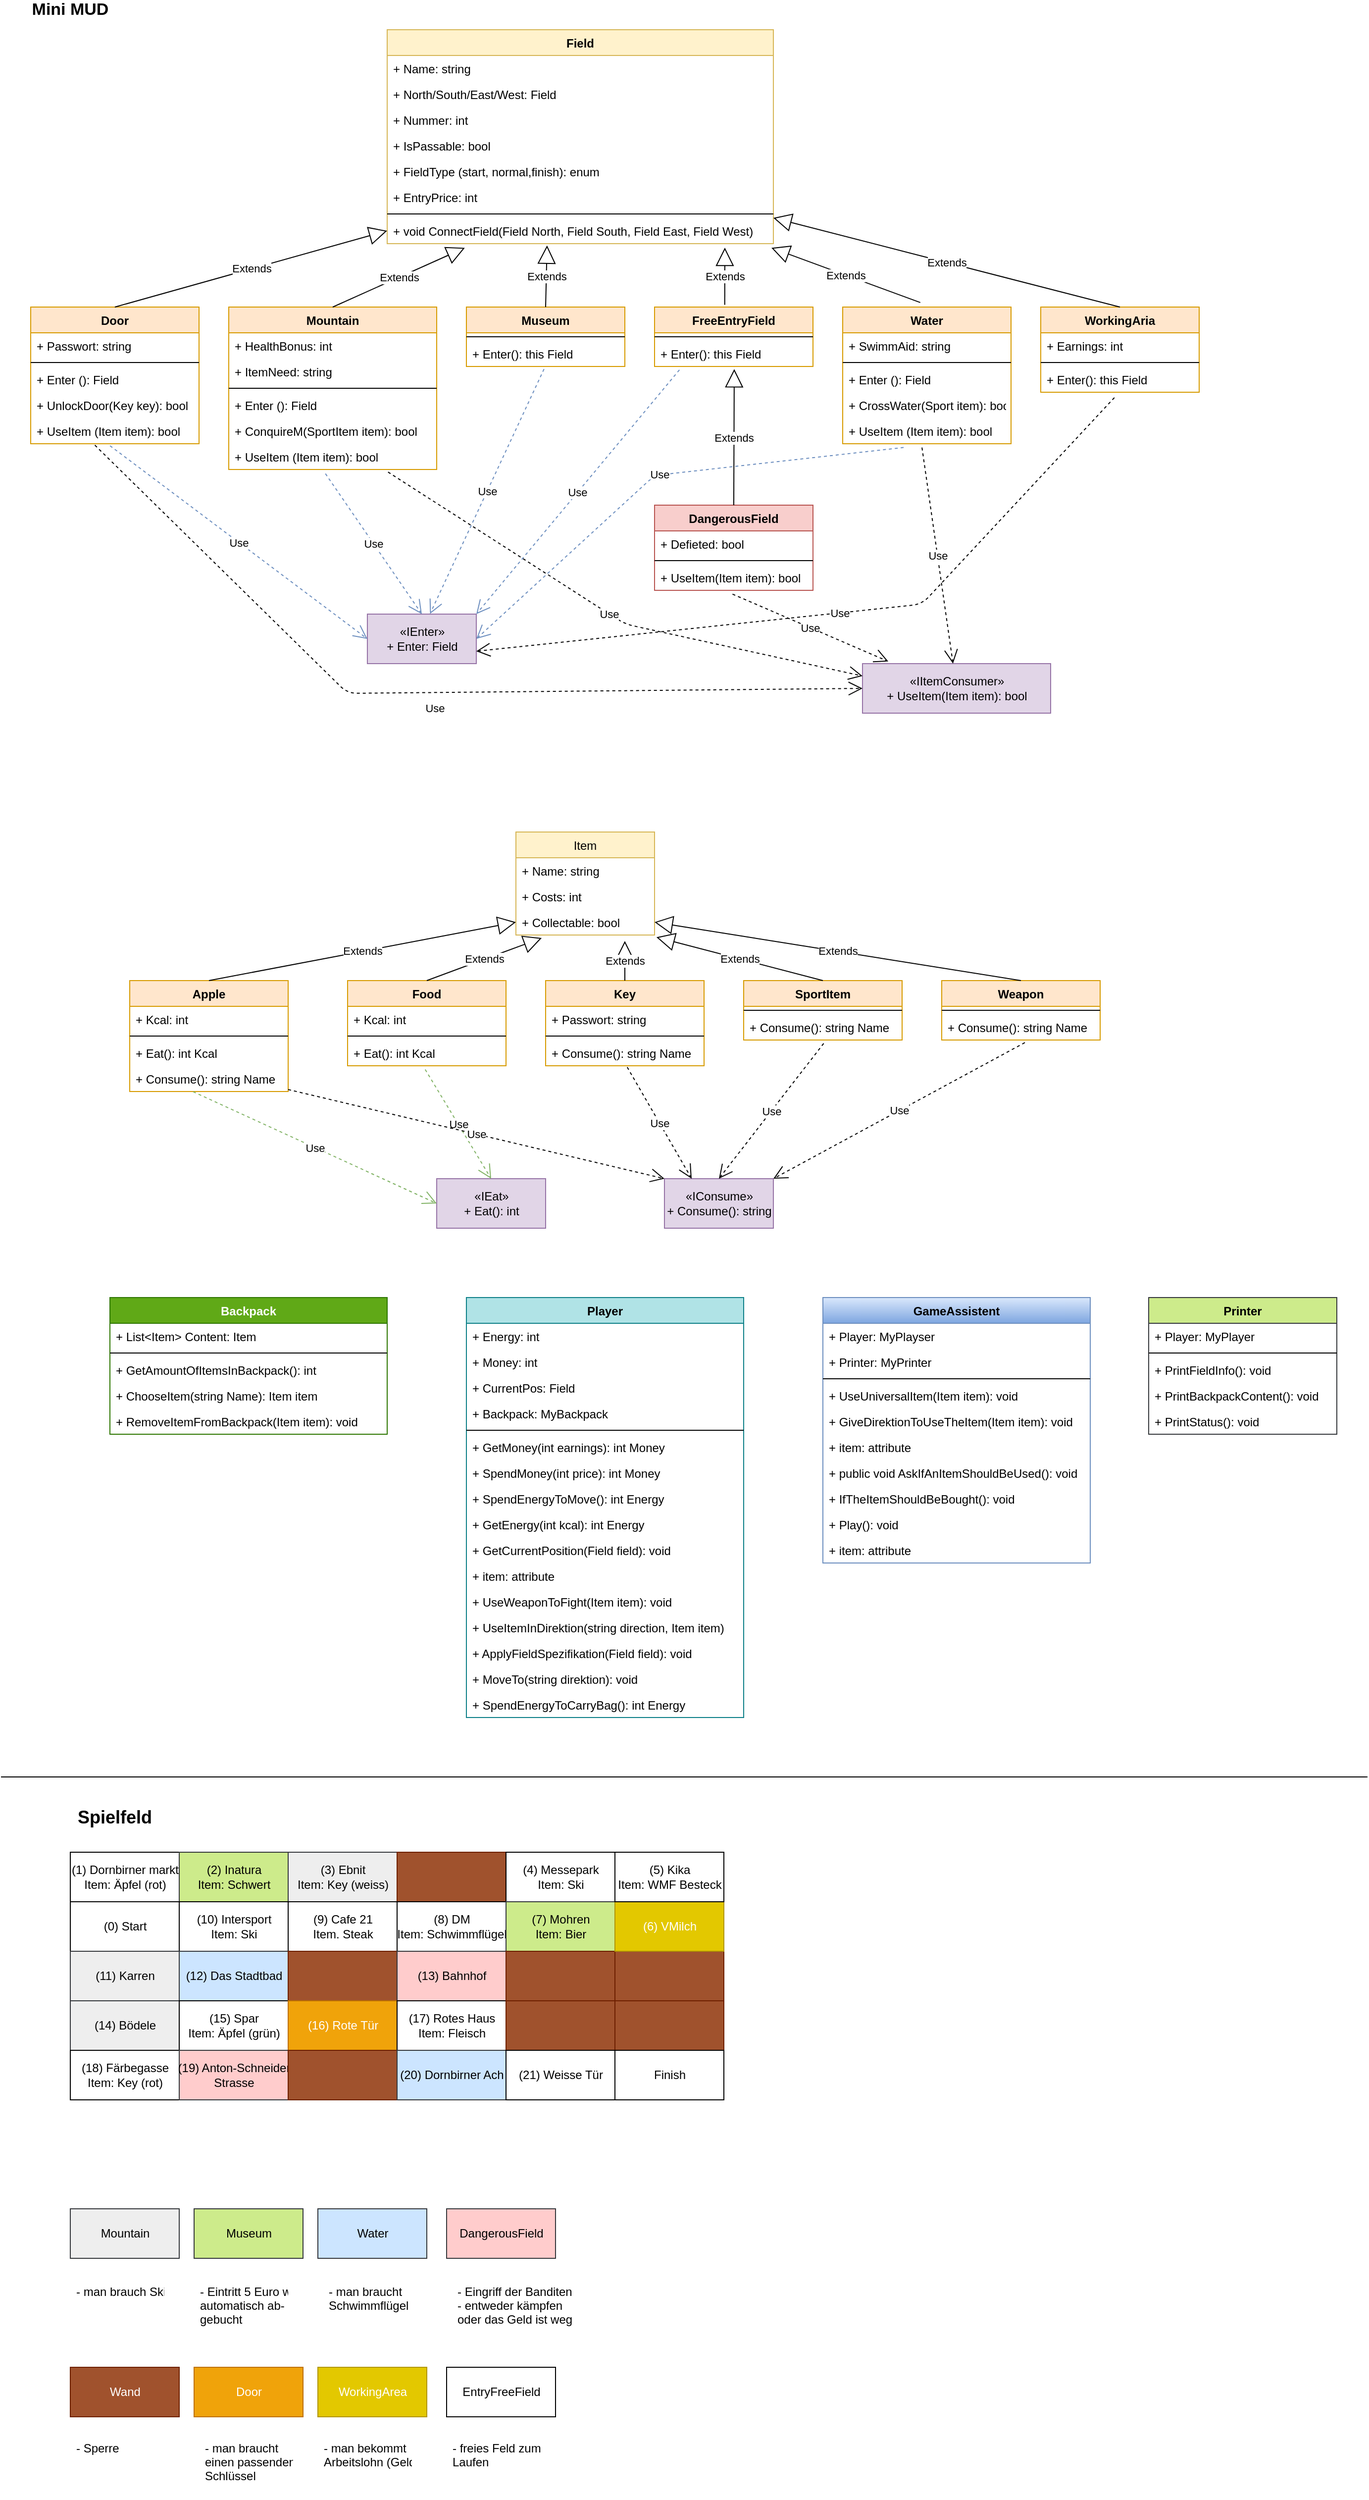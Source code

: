 <mxfile version="13.9.9" type="device"><diagram id="uIjwSRos7kWfNjMIkKQF" name="Seite-1"><mxGraphModel dx="1384" dy="809" grid="1" gridSize="10" guides="1" tooltips="1" connect="1" arrows="1" fold="1" page="1" pageScale="1" pageWidth="1169" pageHeight="1654" math="0" shadow="0"><root><mxCell id="0"/><mxCell id="1" parent="0"/><mxCell id="BX40asXhDkKERqz8DaAG-2" value="Mini MUD" style="text;html=1;strokeColor=none;fillColor=none;align=center;verticalAlign=middle;whiteSpace=wrap;rounded=0;fontStyle=1;fontSize=17;" parent="1" vertex="1"><mxGeometry x="40" y="10" width="80" height="20" as="geometry"/></mxCell><mxCell id="BX40asXhDkKERqz8DaAG-3" value="Field" style="swimlane;fontStyle=1;align=center;verticalAlign=top;childLayout=stackLayout;horizontal=1;startSize=26;horizontalStack=0;resizeParent=1;resizeParentMax=0;resizeLast=0;collapsible=1;marginBottom=0;fillColor=#fff2cc;strokeColor=#d6b656;" parent="1" vertex="1"><mxGeometry x="400" y="40" width="390" height="216" as="geometry"/></mxCell><mxCell id="BX40asXhDkKERqz8DaAG-4" value="+ Name: string&#10;" style="text;strokeColor=none;fillColor=none;align=left;verticalAlign=top;spacingLeft=4;spacingRight=4;overflow=hidden;rotatable=0;points=[[0,0.5],[1,0.5]];portConstraint=eastwest;" parent="BX40asXhDkKERqz8DaAG-3" vertex="1"><mxGeometry y="26" width="390" height="26" as="geometry"/></mxCell><mxCell id="BX40asXhDkKERqz8DaAG-7" value="+ North/South/East/West: Field" style="text;strokeColor=none;fillColor=none;align=left;verticalAlign=top;spacingLeft=4;spacingRight=4;overflow=hidden;rotatable=0;points=[[0,0.5],[1,0.5]];portConstraint=eastwest;" parent="BX40asXhDkKERqz8DaAG-3" vertex="1"><mxGeometry y="52" width="390" height="26" as="geometry"/></mxCell><mxCell id="BX40asXhDkKERqz8DaAG-9" value="+ Nummer: int" style="text;strokeColor=none;fillColor=none;align=left;verticalAlign=top;spacingLeft=4;spacingRight=4;overflow=hidden;rotatable=0;points=[[0,0.5],[1,0.5]];portConstraint=eastwest;" parent="BX40asXhDkKERqz8DaAG-3" vertex="1"><mxGeometry y="78" width="390" height="26" as="geometry"/></mxCell><mxCell id="BX40asXhDkKERqz8DaAG-10" value="+ IsPassable: bool" style="text;strokeColor=none;fillColor=none;align=left;verticalAlign=top;spacingLeft=4;spacingRight=4;overflow=hidden;rotatable=0;points=[[0,0.5],[1,0.5]];portConstraint=eastwest;" parent="BX40asXhDkKERqz8DaAG-3" vertex="1"><mxGeometry y="104" width="390" height="26" as="geometry"/></mxCell><mxCell id="BX40asXhDkKERqz8DaAG-11" value="+ FieldType (start, normal,finish): enum" style="text;strokeColor=none;fillColor=none;align=left;verticalAlign=top;spacingLeft=4;spacingRight=4;overflow=hidden;rotatable=0;points=[[0,0.5],[1,0.5]];portConstraint=eastwest;" parent="BX40asXhDkKERqz8DaAG-3" vertex="1"><mxGeometry y="130" width="390" height="26" as="geometry"/></mxCell><mxCell id="BX40asXhDkKERqz8DaAG-12" value="+ EntryPrice: int" style="text;strokeColor=none;fillColor=none;align=left;verticalAlign=top;spacingLeft=4;spacingRight=4;overflow=hidden;rotatable=0;points=[[0,0.5],[1,0.5]];portConstraint=eastwest;" parent="BX40asXhDkKERqz8DaAG-3" vertex="1"><mxGeometry y="156" width="390" height="26" as="geometry"/></mxCell><mxCell id="BX40asXhDkKERqz8DaAG-5" value="" style="line;strokeWidth=1;fillColor=none;align=left;verticalAlign=middle;spacingTop=-1;spacingLeft=3;spacingRight=3;rotatable=0;labelPosition=right;points=[];portConstraint=eastwest;" parent="BX40asXhDkKERqz8DaAG-3" vertex="1"><mxGeometry y="182" width="390" height="8" as="geometry"/></mxCell><mxCell id="BX40asXhDkKERqz8DaAG-6" value="+ void ConnectField(Field North, Field South, Field East, Field West)" style="text;strokeColor=none;fillColor=none;align=left;verticalAlign=top;spacingLeft=4;spacingRight=4;overflow=hidden;rotatable=0;points=[[0,0.5],[1,0.5]];portConstraint=eastwest;" parent="BX40asXhDkKERqz8DaAG-3" vertex="1"><mxGeometry y="190" width="390" height="26" as="geometry"/></mxCell><mxCell id="BX40asXhDkKERqz8DaAG-13" value="Door" style="swimlane;fontStyle=1;align=center;verticalAlign=top;childLayout=stackLayout;horizontal=1;startSize=26;horizontalStack=0;resizeParent=1;resizeParentMax=0;resizeLast=0;collapsible=1;marginBottom=0;fillColor=#ffe6cc;strokeColor=#d79b00;" parent="1" vertex="1"><mxGeometry x="40" y="320" width="170" height="138" as="geometry"/></mxCell><mxCell id="BX40asXhDkKERqz8DaAG-14" value="+ Passwort: string" style="text;strokeColor=none;fillColor=none;align=left;verticalAlign=top;spacingLeft=4;spacingRight=4;overflow=hidden;rotatable=0;points=[[0,0.5],[1,0.5]];portConstraint=eastwest;" parent="BX40asXhDkKERqz8DaAG-13" vertex="1"><mxGeometry y="26" width="170" height="26" as="geometry"/></mxCell><mxCell id="BX40asXhDkKERqz8DaAG-15" value="" style="line;strokeWidth=1;fillColor=none;align=left;verticalAlign=middle;spacingTop=-1;spacingLeft=3;spacingRight=3;rotatable=0;labelPosition=right;points=[];portConstraint=eastwest;" parent="BX40asXhDkKERqz8DaAG-13" vertex="1"><mxGeometry y="52" width="170" height="8" as="geometry"/></mxCell><mxCell id="BX40asXhDkKERqz8DaAG-16" value="+ Enter (): Field" style="text;strokeColor=none;fillColor=none;align=left;verticalAlign=top;spacingLeft=4;spacingRight=4;overflow=hidden;rotatable=0;points=[[0,0.5],[1,0.5]];portConstraint=eastwest;" parent="BX40asXhDkKERqz8DaAG-13" vertex="1"><mxGeometry y="60" width="170" height="26" as="geometry"/></mxCell><mxCell id="BX40asXhDkKERqz8DaAG-21" value="+ UnlockDoor(Key key): bool" style="text;strokeColor=none;fillColor=none;align=left;verticalAlign=top;spacingLeft=4;spacingRight=4;overflow=hidden;rotatable=0;points=[[0,0.5],[1,0.5]];portConstraint=eastwest;" parent="BX40asXhDkKERqz8DaAG-13" vertex="1"><mxGeometry y="86" width="170" height="26" as="geometry"/></mxCell><mxCell id="BX40asXhDkKERqz8DaAG-22" value="+ UseItem (Item item): bool" style="text;strokeColor=none;fillColor=none;align=left;verticalAlign=top;spacingLeft=4;spacingRight=4;overflow=hidden;rotatable=0;points=[[0,0.5],[1,0.5]];portConstraint=eastwest;" parent="BX40asXhDkKERqz8DaAG-13" vertex="1"><mxGeometry y="112" width="170" height="26" as="geometry"/></mxCell><mxCell id="BX40asXhDkKERqz8DaAG-25" value="Mountain" style="swimlane;fontStyle=1;align=center;verticalAlign=top;childLayout=stackLayout;horizontal=1;startSize=26;horizontalStack=0;resizeParent=1;resizeParentMax=0;resizeLast=0;collapsible=1;marginBottom=0;fillColor=#ffe6cc;strokeColor=#d79b00;" parent="1" vertex="1"><mxGeometry x="240" y="320" width="210" height="164" as="geometry"/></mxCell><mxCell id="BX40asXhDkKERqz8DaAG-32" value="+ HealthBonus: int" style="text;strokeColor=none;fillColor=none;align=left;verticalAlign=top;spacingLeft=4;spacingRight=4;overflow=hidden;rotatable=0;points=[[0,0.5],[1,0.5]];portConstraint=eastwest;" parent="BX40asXhDkKERqz8DaAG-25" vertex="1"><mxGeometry y="26" width="210" height="26" as="geometry"/></mxCell><mxCell id="BX40asXhDkKERqz8DaAG-26" value="+ ItemNeed: string" style="text;strokeColor=none;fillColor=none;align=left;verticalAlign=top;spacingLeft=4;spacingRight=4;overflow=hidden;rotatable=0;points=[[0,0.5],[1,0.5]];portConstraint=eastwest;" parent="BX40asXhDkKERqz8DaAG-25" vertex="1"><mxGeometry y="52" width="210" height="26" as="geometry"/></mxCell><mxCell id="BX40asXhDkKERqz8DaAG-27" value="" style="line;strokeWidth=1;fillColor=none;align=left;verticalAlign=middle;spacingTop=-1;spacingLeft=3;spacingRight=3;rotatable=0;labelPosition=right;points=[];portConstraint=eastwest;" parent="BX40asXhDkKERqz8DaAG-25" vertex="1"><mxGeometry y="78" width="210" height="8" as="geometry"/></mxCell><mxCell id="BX40asXhDkKERqz8DaAG-28" value="+ Enter (): Field" style="text;strokeColor=none;fillColor=none;align=left;verticalAlign=top;spacingLeft=4;spacingRight=4;overflow=hidden;rotatable=0;points=[[0,0.5],[1,0.5]];portConstraint=eastwest;" parent="BX40asXhDkKERqz8DaAG-25" vertex="1"><mxGeometry y="86" width="210" height="26" as="geometry"/></mxCell><mxCell id="BX40asXhDkKERqz8DaAG-29" value="+ ConquireM(SportItem item): bool" style="text;strokeColor=none;fillColor=none;align=left;verticalAlign=top;spacingLeft=4;spacingRight=4;overflow=hidden;rotatable=0;points=[[0,0.5],[1,0.5]];portConstraint=eastwest;" parent="BX40asXhDkKERqz8DaAG-25" vertex="1"><mxGeometry y="112" width="210" height="26" as="geometry"/></mxCell><mxCell id="BX40asXhDkKERqz8DaAG-30" value="+ UseItem (Item item): bool" style="text;strokeColor=none;fillColor=none;align=left;verticalAlign=top;spacingLeft=4;spacingRight=4;overflow=hidden;rotatable=0;points=[[0,0.5],[1,0.5]];portConstraint=eastwest;" parent="BX40asXhDkKERqz8DaAG-25" vertex="1"><mxGeometry y="138" width="210" height="26" as="geometry"/></mxCell><mxCell id="BX40asXhDkKERqz8DaAG-33" value="Museum" style="swimlane;fontStyle=1;align=center;verticalAlign=top;childLayout=stackLayout;horizontal=1;startSize=26;horizontalStack=0;resizeParent=1;resizeParentMax=0;resizeLast=0;collapsible=1;marginBottom=0;fillColor=#ffe6cc;strokeColor=#d79b00;" parent="1" vertex="1"><mxGeometry x="480" y="320" width="160" height="60" as="geometry"/></mxCell><mxCell id="BX40asXhDkKERqz8DaAG-35" value="" style="line;strokeWidth=1;fillColor=none;align=left;verticalAlign=middle;spacingTop=-1;spacingLeft=3;spacingRight=3;rotatable=0;labelPosition=right;points=[];portConstraint=eastwest;" parent="BX40asXhDkKERqz8DaAG-33" vertex="1"><mxGeometry y="26" width="160" height="8" as="geometry"/></mxCell><mxCell id="BX40asXhDkKERqz8DaAG-36" value="+ Enter(): this Field" style="text;strokeColor=none;fillColor=none;align=left;verticalAlign=top;spacingLeft=4;spacingRight=4;overflow=hidden;rotatable=0;points=[[0,0.5],[1,0.5]];portConstraint=eastwest;" parent="BX40asXhDkKERqz8DaAG-33" vertex="1"><mxGeometry y="34" width="160" height="26" as="geometry"/></mxCell><mxCell id="BX40asXhDkKERqz8DaAG-37" value="FreeEntryField" style="swimlane;fontStyle=1;align=center;verticalAlign=top;childLayout=stackLayout;horizontal=1;startSize=26;horizontalStack=0;resizeParent=1;resizeParentMax=0;resizeLast=0;collapsible=1;marginBottom=0;fillColor=#ffe6cc;strokeColor=#d79b00;" parent="1" vertex="1"><mxGeometry x="670" y="320" width="160" height="60" as="geometry"/></mxCell><mxCell id="BX40asXhDkKERqz8DaAG-38" value="" style="line;strokeWidth=1;fillColor=none;align=left;verticalAlign=middle;spacingTop=-1;spacingLeft=3;spacingRight=3;rotatable=0;labelPosition=right;points=[];portConstraint=eastwest;" parent="BX40asXhDkKERqz8DaAG-37" vertex="1"><mxGeometry y="26" width="160" height="8" as="geometry"/></mxCell><mxCell id="BX40asXhDkKERqz8DaAG-39" value="+ Enter(): this Field" style="text;strokeColor=none;fillColor=none;align=left;verticalAlign=top;spacingLeft=4;spacingRight=4;overflow=hidden;rotatable=0;points=[[0,0.5],[1,0.5]];portConstraint=eastwest;" parent="BX40asXhDkKERqz8DaAG-37" vertex="1"><mxGeometry y="34" width="160" height="26" as="geometry"/></mxCell><mxCell id="BX40asXhDkKERqz8DaAG-40" value="Water" style="swimlane;fontStyle=1;align=center;verticalAlign=top;childLayout=stackLayout;horizontal=1;startSize=26;horizontalStack=0;resizeParent=1;resizeParentMax=0;resizeLast=0;collapsible=1;marginBottom=0;fillColor=#ffe6cc;strokeColor=#d79b00;" parent="1" vertex="1"><mxGeometry x="860" y="320" width="170" height="138" as="geometry"/></mxCell><mxCell id="BX40asXhDkKERqz8DaAG-41" value="+ SwimmAid: string" style="text;strokeColor=none;fillColor=none;align=left;verticalAlign=top;spacingLeft=4;spacingRight=4;overflow=hidden;rotatable=0;points=[[0,0.5],[1,0.5]];portConstraint=eastwest;" parent="BX40asXhDkKERqz8DaAG-40" vertex="1"><mxGeometry y="26" width="170" height="26" as="geometry"/></mxCell><mxCell id="BX40asXhDkKERqz8DaAG-42" value="" style="line;strokeWidth=1;fillColor=none;align=left;verticalAlign=middle;spacingTop=-1;spacingLeft=3;spacingRight=3;rotatable=0;labelPosition=right;points=[];portConstraint=eastwest;" parent="BX40asXhDkKERqz8DaAG-40" vertex="1"><mxGeometry y="52" width="170" height="8" as="geometry"/></mxCell><mxCell id="BX40asXhDkKERqz8DaAG-43" value="+ Enter (): Field" style="text;strokeColor=none;fillColor=none;align=left;verticalAlign=top;spacingLeft=4;spacingRight=4;overflow=hidden;rotatable=0;points=[[0,0.5],[1,0.5]];portConstraint=eastwest;" parent="BX40asXhDkKERqz8DaAG-40" vertex="1"><mxGeometry y="60" width="170" height="26" as="geometry"/></mxCell><mxCell id="BX40asXhDkKERqz8DaAG-44" value="+ CrossWater(Sport item): bool" style="text;strokeColor=none;fillColor=none;align=left;verticalAlign=top;spacingLeft=4;spacingRight=4;overflow=hidden;rotatable=0;points=[[0,0.5],[1,0.5]];portConstraint=eastwest;" parent="BX40asXhDkKERqz8DaAG-40" vertex="1"><mxGeometry y="86" width="170" height="26" as="geometry"/></mxCell><mxCell id="BX40asXhDkKERqz8DaAG-45" value="+ UseItem (Item item): bool" style="text;strokeColor=none;fillColor=none;align=left;verticalAlign=top;spacingLeft=4;spacingRight=4;overflow=hidden;rotatable=0;points=[[0,0.5],[1,0.5]];portConstraint=eastwest;" parent="BX40asXhDkKERqz8DaAG-40" vertex="1"><mxGeometry y="112" width="170" height="26" as="geometry"/></mxCell><mxCell id="BX40asXhDkKERqz8DaAG-46" value="WorkingAria" style="swimlane;fontStyle=1;align=center;verticalAlign=top;childLayout=stackLayout;horizontal=1;startSize=26;horizontalStack=0;resizeParent=1;resizeParentMax=0;resizeLast=0;collapsible=1;marginBottom=0;fillColor=#ffe6cc;strokeColor=#d79b00;" parent="1" vertex="1"><mxGeometry x="1060" y="320" width="160" height="86" as="geometry"/></mxCell><mxCell id="BX40asXhDkKERqz8DaAG-49" value="+ Earnings: int" style="text;strokeColor=none;fillColor=none;align=left;verticalAlign=top;spacingLeft=4;spacingRight=4;overflow=hidden;rotatable=0;points=[[0,0.5],[1,0.5]];portConstraint=eastwest;" parent="BX40asXhDkKERqz8DaAG-46" vertex="1"><mxGeometry y="26" width="160" height="26" as="geometry"/></mxCell><mxCell id="BX40asXhDkKERqz8DaAG-47" value="" style="line;strokeWidth=1;fillColor=none;align=left;verticalAlign=middle;spacingTop=-1;spacingLeft=3;spacingRight=3;rotatable=0;labelPosition=right;points=[];portConstraint=eastwest;" parent="BX40asXhDkKERqz8DaAG-46" vertex="1"><mxGeometry y="52" width="160" height="8" as="geometry"/></mxCell><mxCell id="BX40asXhDkKERqz8DaAG-48" value="+ Enter(): this Field" style="text;strokeColor=none;fillColor=none;align=left;verticalAlign=top;spacingLeft=4;spacingRight=4;overflow=hidden;rotatable=0;points=[[0,0.5],[1,0.5]];portConstraint=eastwest;" parent="BX40asXhDkKERqz8DaAG-46" vertex="1"><mxGeometry y="60" width="160" height="26" as="geometry"/></mxCell><mxCell id="BX40asXhDkKERqz8DaAG-50" value="Extends" style="endArrow=block;endSize=16;endFill=0;html=1;exitX=0.5;exitY=0;exitDx=0;exitDy=0;entryX=0.201;entryY=1.162;entryDx=0;entryDy=0;entryPerimeter=0;" parent="1" source="BX40asXhDkKERqz8DaAG-25" target="BX40asXhDkKERqz8DaAG-6" edge="1"><mxGeometry width="160" relative="1" as="geometry"><mxPoint x="350" y="290" as="sourcePoint"/><mxPoint x="510" y="290" as="targetPoint"/></mxGeometry></mxCell><mxCell id="BX40asXhDkKERqz8DaAG-51" value="Extends" style="endArrow=block;endSize=16;endFill=0;html=1;exitX=0.5;exitY=0;exitDx=0;exitDy=0;entryX=0.414;entryY=1.069;entryDx=0;entryDy=0;entryPerimeter=0;" parent="1" source="BX40asXhDkKERqz8DaAG-33" target="BX40asXhDkKERqz8DaAG-6" edge="1"><mxGeometry width="160" relative="1" as="geometry"><mxPoint x="560" y="300" as="sourcePoint"/><mxPoint x="720" y="300" as="targetPoint"/></mxGeometry></mxCell><mxCell id="BX40asXhDkKERqz8DaAG-52" value="Extends" style="endArrow=block;endSize=16;endFill=0;html=1;exitX=0.443;exitY=-0.037;exitDx=0;exitDy=0;exitPerimeter=0;" parent="1" source="BX40asXhDkKERqz8DaAG-37" edge="1"><mxGeometry width="160" relative="1" as="geometry"><mxPoint x="740" y="300" as="sourcePoint"/><mxPoint x="741" y="260" as="targetPoint"/></mxGeometry></mxCell><mxCell id="BX40asXhDkKERqz8DaAG-53" value="Extends" style="endArrow=block;endSize=16;endFill=0;html=1;exitX=0.461;exitY=-0.033;exitDx=0;exitDy=0;exitPerimeter=0;entryX=0.995;entryY=1.162;entryDx=0;entryDy=0;entryPerimeter=0;" parent="1" source="BX40asXhDkKERqz8DaAG-40" target="BX40asXhDkKERqz8DaAG-6" edge="1"><mxGeometry width="160" relative="1" as="geometry"><mxPoint x="940" y="280" as="sourcePoint"/><mxPoint x="1100" y="280" as="targetPoint"/></mxGeometry></mxCell><mxCell id="BX40asXhDkKERqz8DaAG-54" value="Extends" style="endArrow=block;endSize=16;endFill=0;html=1;exitX=0.5;exitY=0;exitDx=0;exitDy=0;entryX=1;entryY=0;entryDx=0;entryDy=0;entryPerimeter=0;" parent="1" source="BX40asXhDkKERqz8DaAG-46" target="BX40asXhDkKERqz8DaAG-6" edge="1"><mxGeometry width="160" relative="1" as="geometry"><mxPoint x="1140" y="300" as="sourcePoint"/><mxPoint x="1300" y="300" as="targetPoint"/></mxGeometry></mxCell><mxCell id="BX40asXhDkKERqz8DaAG-55" value="Extends" style="endArrow=block;endSize=16;endFill=0;html=1;exitX=0.5;exitY=0;exitDx=0;exitDy=0;entryX=0;entryY=0.5;entryDx=0;entryDy=0;" parent="1" source="BX40asXhDkKERqz8DaAG-13" target="BX40asXhDkKERqz8DaAG-6" edge="1"><mxGeometry width="160" relative="1" as="geometry"><mxPoint x="140" y="280" as="sourcePoint"/><mxPoint x="300" y="280" as="targetPoint"/></mxGeometry></mxCell><mxCell id="BX40asXhDkKERqz8DaAG-56" value="DangerousField" style="swimlane;fontStyle=1;align=center;verticalAlign=top;childLayout=stackLayout;horizontal=1;startSize=26;horizontalStack=0;resizeParent=1;resizeParentMax=0;resizeLast=0;collapsible=1;marginBottom=0;fillColor=#f8cecc;strokeColor=#b85450;" parent="1" vertex="1"><mxGeometry x="670" y="520" width="160" height="86" as="geometry"/></mxCell><mxCell id="BX40asXhDkKERqz8DaAG-57" value="+ Defieted: bool" style="text;strokeColor=none;fillColor=none;align=left;verticalAlign=top;spacingLeft=4;spacingRight=4;overflow=hidden;rotatable=0;points=[[0,0.5],[1,0.5]];portConstraint=eastwest;" parent="BX40asXhDkKERqz8DaAG-56" vertex="1"><mxGeometry y="26" width="160" height="26" as="geometry"/></mxCell><mxCell id="BX40asXhDkKERqz8DaAG-58" value="" style="line;strokeWidth=1;fillColor=none;align=left;verticalAlign=middle;spacingTop=-1;spacingLeft=3;spacingRight=3;rotatable=0;labelPosition=right;points=[];portConstraint=eastwest;" parent="BX40asXhDkKERqz8DaAG-56" vertex="1"><mxGeometry y="52" width="160" height="8" as="geometry"/></mxCell><mxCell id="BX40asXhDkKERqz8DaAG-59" value="+ UseItem(Item item): bool" style="text;strokeColor=none;fillColor=none;align=left;verticalAlign=top;spacingLeft=4;spacingRight=4;overflow=hidden;rotatable=0;points=[[0,0.5],[1,0.5]];portConstraint=eastwest;" parent="BX40asXhDkKERqz8DaAG-56" vertex="1"><mxGeometry y="60" width="160" height="26" as="geometry"/></mxCell><mxCell id="BX40asXhDkKERqz8DaAG-60" value="Extends" style="endArrow=block;endSize=16;endFill=0;html=1;entryX=0.503;entryY=1.1;entryDx=0;entryDy=0;entryPerimeter=0;exitX=0.5;exitY=0;exitDx=0;exitDy=0;" parent="1" source="BX40asXhDkKERqz8DaAG-56" target="BX40asXhDkKERqz8DaAG-39" edge="1"><mxGeometry width="160" relative="1" as="geometry"><mxPoint x="750" y="500" as="sourcePoint"/><mxPoint x="910" y="500" as="targetPoint"/></mxGeometry></mxCell><mxCell id="BX40asXhDkKERqz8DaAG-65" value="«IEnter»&lt;br&gt;+ Enter: Field" style="html=1;fillColor=#e1d5e7;strokeColor=#9673a6;" parent="1" vertex="1"><mxGeometry x="380" y="630" width="110" height="50" as="geometry"/></mxCell><mxCell id="BX40asXhDkKERqz8DaAG-66" value="«IItemConsumer»&lt;br&gt;+ UseItem(Item item): bool" style="html=1;fillColor=#e1d5e7;strokeColor=#9673a6;" parent="1" vertex="1"><mxGeometry x="880" y="680" width="190" height="50" as="geometry"/></mxCell><mxCell id="BX40asXhDkKERqz8DaAG-67" value="Use" style="endArrow=open;endSize=12;dashed=1;html=1;exitX=0.471;exitY=1.146;exitDx=0;exitDy=0;exitPerimeter=0;" parent="1" source="BX40asXhDkKERqz8DaAG-45" target="BX40asXhDkKERqz8DaAG-66" edge="1"><mxGeometry width="160" relative="1" as="geometry"><mxPoint x="910" y="510" as="sourcePoint"/><mxPoint x="1070" y="510" as="targetPoint"/></mxGeometry></mxCell><mxCell id="BX40asXhDkKERqz8DaAG-68" value="Use" style="endArrow=open;endSize=12;dashed=1;html=1;exitX=0.465;exitY=1.208;exitDx=0;exitDy=0;exitPerimeter=0;entryX=1;entryY=0.75;entryDx=0;entryDy=0;" parent="1" source="BX40asXhDkKERqz8DaAG-48" target="BX40asXhDkKERqz8DaAG-65" edge="1"><mxGeometry width="160" relative="1" as="geometry"><mxPoint x="1050" y="500" as="sourcePoint"/><mxPoint x="1210" y="500" as="targetPoint"/><Array as="points"><mxPoint x="940" y="620"/></Array></mxGeometry></mxCell><mxCell id="BX40asXhDkKERqz8DaAG-69" value="Use" style="endArrow=open;endSize=12;dashed=1;html=1;exitX=0.492;exitY=1.146;exitDx=0;exitDy=0;exitPerimeter=0;entryX=0.137;entryY=-0.044;entryDx=0;entryDy=0;entryPerimeter=0;" parent="1" source="BX40asXhDkKERqz8DaAG-59" target="BX40asXhDkKERqz8DaAG-66" edge="1"><mxGeometry width="160" relative="1" as="geometry"><mxPoint x="630" y="680" as="sourcePoint"/><mxPoint x="790" y="680" as="targetPoint"/></mxGeometry></mxCell><mxCell id="BX40asXhDkKERqz8DaAG-70" value="Use" style="endArrow=open;endSize=12;dashed=1;html=1;exitX=0.465;exitY=1.162;exitDx=0;exitDy=0;exitPerimeter=0;entryX=0.5;entryY=0;entryDx=0;entryDy=0;fillColor=#dae8fc;strokeColor=#6c8ebf;" parent="1" source="BX40asXhDkKERqz8DaAG-30" target="BX40asXhDkKERqz8DaAG-65" edge="1"><mxGeometry width="160" relative="1" as="geometry"><mxPoint x="350" y="540" as="sourcePoint"/><mxPoint x="510" y="540" as="targetPoint"/></mxGeometry></mxCell><mxCell id="BX40asXhDkKERqz8DaAG-71" value="Use" style="endArrow=open;endSize=12;dashed=1;html=1;exitX=0.471;exitY=1.077;exitDx=0;exitDy=0;exitPerimeter=0;entryX=0;entryY=0.5;entryDx=0;entryDy=0;fillColor=#dae8fc;strokeColor=#6c8ebf;" parent="1" source="BX40asXhDkKERqz8DaAG-22" target="BX40asXhDkKERqz8DaAG-65" edge="1"><mxGeometry width="160" relative="1" as="geometry"><mxPoint x="160" y="580" as="sourcePoint"/><mxPoint x="320" y="580" as="targetPoint"/></mxGeometry></mxCell><mxCell id="BX40asXhDkKERqz8DaAG-72" value="Use" style="endArrow=open;endSize=12;dashed=1;html=1;exitX=0.381;exitY=1.054;exitDx=0;exitDy=0;exitPerimeter=0;entryX=0;entryY=0.5;entryDx=0;entryDy=0;" parent="1" source="BX40asXhDkKERqz8DaAG-22" target="BX40asXhDkKERqz8DaAG-66" edge="1"><mxGeometry x="0.016" y="-16" width="160" relative="1" as="geometry"><mxPoint x="250" y="520" as="sourcePoint"/><mxPoint x="410" y="520" as="targetPoint"/><Array as="points"><mxPoint x="360" y="710"/></Array><mxPoint as="offset"/></mxGeometry></mxCell><mxCell id="BX40asXhDkKERqz8DaAG-73" value="Use" style="endArrow=open;endSize=12;dashed=1;html=1;exitX=0.766;exitY=1.1;exitDx=0;exitDy=0;exitPerimeter=0;entryX=0;entryY=0.25;entryDx=0;entryDy=0;" parent="1" source="BX40asXhDkKERqz8DaAG-30" target="BX40asXhDkKERqz8DaAG-66" edge="1"><mxGeometry width="160" relative="1" as="geometry"><mxPoint x="420" y="520" as="sourcePoint"/><mxPoint x="580" y="520" as="targetPoint"/><Array as="points"><mxPoint x="640" y="640"/></Array></mxGeometry></mxCell><mxCell id="BX40asXhDkKERqz8DaAG-74" value="Use" style="endArrow=open;endSize=12;dashed=1;html=1;exitX=0.49;exitY=1.1;exitDx=0;exitDy=0;exitPerimeter=0;entryX=0.575;entryY=-0.004;entryDx=0;entryDy=0;entryPerimeter=0;fillColor=#dae8fc;strokeColor=#6c8ebf;" parent="1" source="BX40asXhDkKERqz8DaAG-36" target="BX40asXhDkKERqz8DaAG-65" edge="1"><mxGeometry width="160" relative="1" as="geometry"><mxPoint x="540" y="400" as="sourcePoint"/><mxPoint x="700" y="400" as="targetPoint"/></mxGeometry></mxCell><mxCell id="BX40asXhDkKERqz8DaAG-75" value="Use" style="endArrow=open;endSize=12;dashed=1;html=1;exitX=0.157;exitY=1.131;exitDx=0;exitDy=0;exitPerimeter=0;entryX=1;entryY=0;entryDx=0;entryDy=0;fillColor=#dae8fc;strokeColor=#6c8ebf;" parent="1" source="BX40asXhDkKERqz8DaAG-39" target="BX40asXhDkKERqz8DaAG-65" edge="1"><mxGeometry width="160" relative="1" as="geometry"><mxPoint x="660" y="470" as="sourcePoint"/><mxPoint x="820" y="470" as="targetPoint"/></mxGeometry></mxCell><mxCell id="BX40asXhDkKERqz8DaAG-76" value="Use" style="endArrow=open;endSize=12;dashed=1;html=1;exitX=0.362;exitY=1.146;exitDx=0;exitDy=0;exitPerimeter=0;entryX=1;entryY=0.5;entryDx=0;entryDy=0;fillColor=#dae8fc;strokeColor=#6c8ebf;" parent="1" source="BX40asXhDkKERqz8DaAG-45" target="BX40asXhDkKERqz8DaAG-65" edge="1"><mxGeometry width="160" relative="1" as="geometry"><mxPoint x="920" y="490" as="sourcePoint"/><mxPoint x="1080" y="490" as="targetPoint"/><Array as="points"><mxPoint x="670" y="490"/></Array></mxGeometry></mxCell><mxCell id="BX40asXhDkKERqz8DaAG-78" value="Item" style="swimlane;fontStyle=0;childLayout=stackLayout;horizontal=1;startSize=26;fillColor=#fff2cc;horizontalStack=0;resizeParent=1;resizeParentMax=0;resizeLast=0;collapsible=1;marginBottom=0;strokeColor=#d6b656;" parent="1" vertex="1"><mxGeometry x="530" y="850" width="140" height="104" as="geometry"/></mxCell><mxCell id="BX40asXhDkKERqz8DaAG-79" value="+ Name: string" style="text;strokeColor=none;fillColor=none;align=left;verticalAlign=top;spacingLeft=4;spacingRight=4;overflow=hidden;rotatable=0;points=[[0,0.5],[1,0.5]];portConstraint=eastwest;" parent="BX40asXhDkKERqz8DaAG-78" vertex="1"><mxGeometry y="26" width="140" height="26" as="geometry"/></mxCell><mxCell id="BX40asXhDkKERqz8DaAG-80" value="+ Costs: int" style="text;strokeColor=none;fillColor=none;align=left;verticalAlign=top;spacingLeft=4;spacingRight=4;overflow=hidden;rotatable=0;points=[[0,0.5],[1,0.5]];portConstraint=eastwest;" parent="BX40asXhDkKERqz8DaAG-78" vertex="1"><mxGeometry y="52" width="140" height="26" as="geometry"/></mxCell><mxCell id="BX40asXhDkKERqz8DaAG-81" value="+ Collectable: bool" style="text;strokeColor=none;fillColor=none;align=left;verticalAlign=top;spacingLeft=4;spacingRight=4;overflow=hidden;rotatable=0;points=[[0,0.5],[1,0.5]];portConstraint=eastwest;" parent="BX40asXhDkKERqz8DaAG-78" vertex="1"><mxGeometry y="78" width="140" height="26" as="geometry"/></mxCell><mxCell id="BX40asXhDkKERqz8DaAG-82" value="Apple" style="swimlane;fontStyle=1;align=center;verticalAlign=top;childLayout=stackLayout;horizontal=1;startSize=26;horizontalStack=0;resizeParent=1;resizeParentMax=0;resizeLast=0;collapsible=1;marginBottom=0;fillColor=#ffe6cc;strokeColor=#d79b00;" parent="1" vertex="1"><mxGeometry x="140" y="1000" width="160" height="112" as="geometry"/></mxCell><mxCell id="BX40asXhDkKERqz8DaAG-83" value="+ Kcal: int" style="text;strokeColor=none;fillColor=none;align=left;verticalAlign=top;spacingLeft=4;spacingRight=4;overflow=hidden;rotatable=0;points=[[0,0.5],[1,0.5]];portConstraint=eastwest;" parent="BX40asXhDkKERqz8DaAG-82" vertex="1"><mxGeometry y="26" width="160" height="26" as="geometry"/></mxCell><mxCell id="BX40asXhDkKERqz8DaAG-84" value="" style="line;strokeWidth=1;fillColor=none;align=left;verticalAlign=middle;spacingTop=-1;spacingLeft=3;spacingRight=3;rotatable=0;labelPosition=right;points=[];portConstraint=eastwest;" parent="BX40asXhDkKERqz8DaAG-82" vertex="1"><mxGeometry y="52" width="160" height="8" as="geometry"/></mxCell><mxCell id="BX40asXhDkKERqz8DaAG-86" value="+ Eat(): int Kcal" style="text;strokeColor=none;fillColor=none;align=left;verticalAlign=top;spacingLeft=4;spacingRight=4;overflow=hidden;rotatable=0;points=[[0,0.5],[1,0.5]];portConstraint=eastwest;" parent="BX40asXhDkKERqz8DaAG-82" vertex="1"><mxGeometry y="60" width="160" height="26" as="geometry"/></mxCell><mxCell id="BX40asXhDkKERqz8DaAG-85" value="+ Consume(): string Name" style="text;strokeColor=none;fillColor=none;align=left;verticalAlign=top;spacingLeft=4;spacingRight=4;overflow=hidden;rotatable=0;points=[[0,0.5],[1,0.5]];portConstraint=eastwest;" parent="BX40asXhDkKERqz8DaAG-82" vertex="1"><mxGeometry y="86" width="160" height="26" as="geometry"/></mxCell><mxCell id="BX40asXhDkKERqz8DaAG-87" value="Food" style="swimlane;fontStyle=1;align=center;verticalAlign=top;childLayout=stackLayout;horizontal=1;startSize=26;horizontalStack=0;resizeParent=1;resizeParentMax=0;resizeLast=0;collapsible=1;marginBottom=0;fillColor=#ffe6cc;strokeColor=#d79b00;" parent="1" vertex="1"><mxGeometry x="360" y="1000" width="160" height="86" as="geometry"/></mxCell><mxCell id="BX40asXhDkKERqz8DaAG-88" value="+ Kcal: int" style="text;strokeColor=none;fillColor=none;align=left;verticalAlign=top;spacingLeft=4;spacingRight=4;overflow=hidden;rotatable=0;points=[[0,0.5],[1,0.5]];portConstraint=eastwest;" parent="BX40asXhDkKERqz8DaAG-87" vertex="1"><mxGeometry y="26" width="160" height="26" as="geometry"/></mxCell><mxCell id="BX40asXhDkKERqz8DaAG-89" value="" style="line;strokeWidth=1;fillColor=none;align=left;verticalAlign=middle;spacingTop=-1;spacingLeft=3;spacingRight=3;rotatable=0;labelPosition=right;points=[];portConstraint=eastwest;" parent="BX40asXhDkKERqz8DaAG-87" vertex="1"><mxGeometry y="52" width="160" height="8" as="geometry"/></mxCell><mxCell id="BX40asXhDkKERqz8DaAG-90" value="+ Eat(): int Kcal" style="text;strokeColor=none;fillColor=none;align=left;verticalAlign=top;spacingLeft=4;spacingRight=4;overflow=hidden;rotatable=0;points=[[0,0.5],[1,0.5]];portConstraint=eastwest;" parent="BX40asXhDkKERqz8DaAG-87" vertex="1"><mxGeometry y="60" width="160" height="26" as="geometry"/></mxCell><mxCell id="BX40asXhDkKERqz8DaAG-92" value="Key" style="swimlane;fontStyle=1;align=center;verticalAlign=top;childLayout=stackLayout;horizontal=1;startSize=26;horizontalStack=0;resizeParent=1;resizeParentMax=0;resizeLast=0;collapsible=1;marginBottom=0;fillColor=#ffe6cc;strokeColor=#d79b00;" parent="1" vertex="1"><mxGeometry x="560" y="1000" width="160" height="86" as="geometry"/></mxCell><mxCell id="BX40asXhDkKERqz8DaAG-93" value="+ Passwort: string" style="text;strokeColor=none;fillColor=none;align=left;verticalAlign=top;spacingLeft=4;spacingRight=4;overflow=hidden;rotatable=0;points=[[0,0.5],[1,0.5]];portConstraint=eastwest;" parent="BX40asXhDkKERqz8DaAG-92" vertex="1"><mxGeometry y="26" width="160" height="26" as="geometry"/></mxCell><mxCell id="BX40asXhDkKERqz8DaAG-94" value="" style="line;strokeWidth=1;fillColor=none;align=left;verticalAlign=middle;spacingTop=-1;spacingLeft=3;spacingRight=3;rotatable=0;labelPosition=right;points=[];portConstraint=eastwest;" parent="BX40asXhDkKERqz8DaAG-92" vertex="1"><mxGeometry y="52" width="160" height="8" as="geometry"/></mxCell><mxCell id="BX40asXhDkKERqz8DaAG-96" value="+ Consume(): string Name" style="text;strokeColor=none;fillColor=none;align=left;verticalAlign=top;spacingLeft=4;spacingRight=4;overflow=hidden;rotatable=0;points=[[0,0.5],[1,0.5]];portConstraint=eastwest;" parent="BX40asXhDkKERqz8DaAG-92" vertex="1"><mxGeometry y="60" width="160" height="26" as="geometry"/></mxCell><mxCell id="BX40asXhDkKERqz8DaAG-97" value="SportItem" style="swimlane;fontStyle=1;align=center;verticalAlign=top;childLayout=stackLayout;horizontal=1;startSize=26;horizontalStack=0;resizeParent=1;resizeParentMax=0;resizeLast=0;collapsible=1;marginBottom=0;fillColor=#ffe6cc;strokeColor=#d79b00;" parent="1" vertex="1"><mxGeometry x="760" y="1000" width="160" height="60" as="geometry"/></mxCell><mxCell id="BX40asXhDkKERqz8DaAG-99" value="" style="line;strokeWidth=1;fillColor=none;align=left;verticalAlign=middle;spacingTop=-1;spacingLeft=3;spacingRight=3;rotatable=0;labelPosition=right;points=[];portConstraint=eastwest;" parent="BX40asXhDkKERqz8DaAG-97" vertex="1"><mxGeometry y="26" width="160" height="8" as="geometry"/></mxCell><mxCell id="BX40asXhDkKERqz8DaAG-100" value="+ Consume(): string Name" style="text;strokeColor=none;fillColor=none;align=left;verticalAlign=top;spacingLeft=4;spacingRight=4;overflow=hidden;rotatable=0;points=[[0,0.5],[1,0.5]];portConstraint=eastwest;" parent="BX40asXhDkKERqz8DaAG-97" vertex="1"><mxGeometry y="34" width="160" height="26" as="geometry"/></mxCell><mxCell id="BX40asXhDkKERqz8DaAG-101" value="Weapon" style="swimlane;fontStyle=1;align=center;verticalAlign=top;childLayout=stackLayout;horizontal=1;startSize=26;horizontalStack=0;resizeParent=1;resizeParentMax=0;resizeLast=0;collapsible=1;marginBottom=0;fillColor=#ffe6cc;strokeColor=#d79b00;" parent="1" vertex="1"><mxGeometry x="960" y="1000" width="160" height="60" as="geometry"/></mxCell><mxCell id="BX40asXhDkKERqz8DaAG-103" value="" style="line;strokeWidth=1;fillColor=none;align=left;verticalAlign=middle;spacingTop=-1;spacingLeft=3;spacingRight=3;rotatable=0;labelPosition=right;points=[];portConstraint=eastwest;" parent="BX40asXhDkKERqz8DaAG-101" vertex="1"><mxGeometry y="26" width="160" height="8" as="geometry"/></mxCell><mxCell id="BX40asXhDkKERqz8DaAG-104" value="+ Consume(): string Name" style="text;strokeColor=none;fillColor=none;align=left;verticalAlign=top;spacingLeft=4;spacingRight=4;overflow=hidden;rotatable=0;points=[[0,0.5],[1,0.5]];portConstraint=eastwest;" parent="BX40asXhDkKERqz8DaAG-101" vertex="1"><mxGeometry y="34" width="160" height="26" as="geometry"/></mxCell><mxCell id="BX40asXhDkKERqz8DaAG-105" value="Extends" style="endArrow=block;endSize=16;endFill=0;html=1;exitX=0.5;exitY=0;exitDx=0;exitDy=0;entryX=0;entryY=0.5;entryDx=0;entryDy=0;" parent="1" source="BX40asXhDkKERqz8DaAG-82" target="BX40asXhDkKERqz8DaAG-81" edge="1"><mxGeometry width="160" relative="1" as="geometry"><mxPoint x="260" y="960" as="sourcePoint"/><mxPoint x="420" y="960" as="targetPoint"/></mxGeometry></mxCell><mxCell id="BX40asXhDkKERqz8DaAG-106" value="Extends" style="endArrow=block;endSize=16;endFill=0;html=1;exitX=0.5;exitY=0;exitDx=0;exitDy=0;entryX=0.186;entryY=1.115;entryDx=0;entryDy=0;entryPerimeter=0;" parent="1" source="BX40asXhDkKERqz8DaAG-87" target="BX40asXhDkKERqz8DaAG-81" edge="1"><mxGeometry width="160" relative="1" as="geometry"><mxPoint x="470" y="980" as="sourcePoint"/><mxPoint x="630" y="980" as="targetPoint"/></mxGeometry></mxCell><mxCell id="BX40asXhDkKERqz8DaAG-107" value="Extends" style="endArrow=block;endSize=16;endFill=0;html=1;exitX=0.5;exitY=0;exitDx=0;exitDy=0;" parent="1" source="BX40asXhDkKERqz8DaAG-92" edge="1"><mxGeometry width="160" relative="1" as="geometry"><mxPoint x="700" y="970" as="sourcePoint"/><mxPoint x="640" y="960" as="targetPoint"/></mxGeometry></mxCell><mxCell id="BX40asXhDkKERqz8DaAG-108" value="Extends" style="endArrow=block;endSize=16;endFill=0;html=1;exitX=0.5;exitY=0;exitDx=0;exitDy=0;entryX=1.014;entryY=1.085;entryDx=0;entryDy=0;entryPerimeter=0;" parent="1" source="BX40asXhDkKERqz8DaAG-97" target="BX40asXhDkKERqz8DaAG-81" edge="1"><mxGeometry width="160" relative="1" as="geometry"><mxPoint x="850" y="940" as="sourcePoint"/><mxPoint x="1010" y="940" as="targetPoint"/></mxGeometry></mxCell><mxCell id="BX40asXhDkKERqz8DaAG-109" value="Extends" style="endArrow=block;endSize=16;endFill=0;html=1;exitX=0.5;exitY=0;exitDx=0;exitDy=0;entryX=1;entryY=0.5;entryDx=0;entryDy=0;" parent="1" source="BX40asXhDkKERqz8DaAG-101" target="BX40asXhDkKERqz8DaAG-81" edge="1"><mxGeometry width="160" relative="1" as="geometry"><mxPoint x="960" y="910" as="sourcePoint"/><mxPoint x="1120" y="910" as="targetPoint"/></mxGeometry></mxCell><mxCell id="BX40asXhDkKERqz8DaAG-110" value="«IConsume»&lt;br&gt;+ Consume(): string" style="html=1;fillColor=#e1d5e7;strokeColor=#9673a6;" parent="1" vertex="1"><mxGeometry x="680" y="1200" width="110" height="50" as="geometry"/></mxCell><mxCell id="BX40asXhDkKERqz8DaAG-111" value="«IEat»&lt;br&gt;+ Eat(): int" style="html=1;fillColor=#e1d5e7;strokeColor=#9673a6;" parent="1" vertex="1"><mxGeometry x="450" y="1200" width="110" height="50" as="geometry"/></mxCell><mxCell id="BX40asXhDkKERqz8DaAG-112" value="Use" style="endArrow=open;endSize=12;dashed=1;html=1;entryX=0;entryY=0.5;entryDx=0;entryDy=0;exitX=0.4;exitY=1.008;exitDx=0;exitDy=0;exitPerimeter=0;fillColor=#d5e8d4;strokeColor=#82b366;" parent="1" source="BX40asXhDkKERqz8DaAG-85" target="BX40asXhDkKERqz8DaAG-111" edge="1"><mxGeometry width="160" relative="1" as="geometry"><mxPoint x="210" y="1130" as="sourcePoint"/><mxPoint x="370" y="1130" as="targetPoint"/></mxGeometry></mxCell><mxCell id="BX40asXhDkKERqz8DaAG-113" value="Use" style="endArrow=open;endSize=12;dashed=1;html=1;exitX=0.49;exitY=1.146;exitDx=0;exitDy=0;exitPerimeter=0;entryX=0.5;entryY=0;entryDx=0;entryDy=0;fillColor=#d5e8d4;strokeColor=#82b366;" parent="1" source="BX40asXhDkKERqz8DaAG-90" target="BX40asXhDkKERqz8DaAG-111" edge="1"><mxGeometry width="160" relative="1" as="geometry"><mxPoint x="450" y="1120" as="sourcePoint"/><mxPoint x="610" y="1120" as="targetPoint"/></mxGeometry></mxCell><mxCell id="BX40asXhDkKERqz8DaAG-114" value="Use" style="endArrow=open;endSize=12;dashed=1;html=1;entryX=0;entryY=0;entryDx=0;entryDy=0;" parent="1" target="BX40asXhDkKERqz8DaAG-110" edge="1"><mxGeometry width="160" relative="1" as="geometry"><mxPoint x="300" y="1110" as="sourcePoint"/><mxPoint x="460" y="1110" as="targetPoint"/></mxGeometry></mxCell><mxCell id="BX40asXhDkKERqz8DaAG-115" value="Use" style="endArrow=open;endSize=12;dashed=1;html=1;exitX=0.515;exitY=1.054;exitDx=0;exitDy=0;exitPerimeter=0;entryX=0.25;entryY=0;entryDx=0;entryDy=0;" parent="1" source="BX40asXhDkKERqz8DaAG-96" target="BX40asXhDkKERqz8DaAG-110" edge="1"><mxGeometry width="160" relative="1" as="geometry"><mxPoint x="690" y="1120" as="sourcePoint"/><mxPoint x="850" y="1120" as="targetPoint"/></mxGeometry></mxCell><mxCell id="BX40asXhDkKERqz8DaAG-116" value="Use" style="endArrow=open;endSize=12;dashed=1;html=1;exitX=0.505;exitY=1.131;exitDx=0;exitDy=0;exitPerimeter=0;entryX=0.5;entryY=0;entryDx=0;entryDy=0;" parent="1" source="BX40asXhDkKERqz8DaAG-100" target="BX40asXhDkKERqz8DaAG-110" edge="1"><mxGeometry width="160" relative="1" as="geometry"><mxPoint x="840" y="1120" as="sourcePoint"/><mxPoint x="1000" y="1120" as="targetPoint"/></mxGeometry></mxCell><mxCell id="BX40asXhDkKERqz8DaAG-117" value="Use" style="endArrow=open;endSize=12;dashed=1;html=1;exitX=0.525;exitY=1.1;exitDx=0;exitDy=0;exitPerimeter=0;entryX=1;entryY=0;entryDx=0;entryDy=0;" parent="1" source="BX40asXhDkKERqz8DaAG-104" target="BX40asXhDkKERqz8DaAG-110" edge="1"><mxGeometry width="160" relative="1" as="geometry"><mxPoint x="900" y="1170" as="sourcePoint"/><mxPoint x="1060" y="1170" as="targetPoint"/></mxGeometry></mxCell><mxCell id="BX40asXhDkKERqz8DaAG-118" value="Backpack" style="swimlane;fontStyle=1;align=center;verticalAlign=top;childLayout=stackLayout;horizontal=1;startSize=26;horizontalStack=0;resizeParent=1;resizeParentMax=0;resizeLast=0;collapsible=1;marginBottom=0;fillColor=#60a917;strokeColor=#2D7600;fontColor=#ffffff;" parent="1" vertex="1"><mxGeometry x="120" y="1320" width="280" height="138" as="geometry"/></mxCell><mxCell id="BX40asXhDkKERqz8DaAG-119" value="+ List&lt;Item&gt; Content: Item" style="text;strokeColor=none;fillColor=none;align=left;verticalAlign=top;spacingLeft=4;spacingRight=4;overflow=hidden;rotatable=0;points=[[0,0.5],[1,0.5]];portConstraint=eastwest;" parent="BX40asXhDkKERqz8DaAG-118" vertex="1"><mxGeometry y="26" width="280" height="26" as="geometry"/></mxCell><mxCell id="BX40asXhDkKERqz8DaAG-120" value="" style="line;strokeWidth=1;fillColor=none;align=left;verticalAlign=middle;spacingTop=-1;spacingLeft=3;spacingRight=3;rotatable=0;labelPosition=right;points=[];portConstraint=eastwest;" parent="BX40asXhDkKERqz8DaAG-118" vertex="1"><mxGeometry y="52" width="280" height="8" as="geometry"/></mxCell><mxCell id="BX40asXhDkKERqz8DaAG-121" value="+ GetAmountOfItemsInBackpack(): int" style="text;strokeColor=none;fillColor=none;align=left;verticalAlign=top;spacingLeft=4;spacingRight=4;overflow=hidden;rotatable=0;points=[[0,0.5],[1,0.5]];portConstraint=eastwest;" parent="BX40asXhDkKERqz8DaAG-118" vertex="1"><mxGeometry y="60" width="280" height="26" as="geometry"/></mxCell><mxCell id="BX40asXhDkKERqz8DaAG-122" value="+ ChooseItem(string Name): Item item" style="text;strokeColor=none;fillColor=none;align=left;verticalAlign=top;spacingLeft=4;spacingRight=4;overflow=hidden;rotatable=0;points=[[0,0.5],[1,0.5]];portConstraint=eastwest;" parent="BX40asXhDkKERqz8DaAG-118" vertex="1"><mxGeometry y="86" width="280" height="26" as="geometry"/></mxCell><mxCell id="BX40asXhDkKERqz8DaAG-123" value="+ RemoveItemFromBackpack(Item item): void" style="text;strokeColor=none;fillColor=none;align=left;verticalAlign=top;spacingLeft=4;spacingRight=4;overflow=hidden;rotatable=0;points=[[0,0.5],[1,0.5]];portConstraint=eastwest;" parent="BX40asXhDkKERqz8DaAG-118" vertex="1"><mxGeometry y="112" width="280" height="26" as="geometry"/></mxCell><mxCell id="BX40asXhDkKERqz8DaAG-125" value="Player" style="swimlane;fontStyle=1;align=center;verticalAlign=top;childLayout=stackLayout;horizontal=1;startSize=26;horizontalStack=0;resizeParent=1;resizeParentMax=0;resizeLast=0;collapsible=1;marginBottom=0;fillColor=#b0e3e6;strokeColor=#0e8088;" parent="1" vertex="1"><mxGeometry x="480" y="1320" width="280" height="424" as="geometry"/></mxCell><mxCell id="BX40asXhDkKERqz8DaAG-129" value="+ Energy: int" style="text;strokeColor=none;fillColor=none;align=left;verticalAlign=top;spacingLeft=4;spacingRight=4;overflow=hidden;rotatable=0;points=[[0,0.5],[1,0.5]];portConstraint=eastwest;" parent="BX40asXhDkKERqz8DaAG-125" vertex="1"><mxGeometry y="26" width="280" height="26" as="geometry"/></mxCell><mxCell id="BX40asXhDkKERqz8DaAG-126" value="+ Money: int" style="text;strokeColor=none;fillColor=none;align=left;verticalAlign=top;spacingLeft=4;spacingRight=4;overflow=hidden;rotatable=0;points=[[0,0.5],[1,0.5]];portConstraint=eastwest;" parent="BX40asXhDkKERqz8DaAG-125" vertex="1"><mxGeometry y="52" width="280" height="26" as="geometry"/></mxCell><mxCell id="BX40asXhDkKERqz8DaAG-131" value="+ CurrentPos: Field" style="text;strokeColor=none;fillColor=none;align=left;verticalAlign=top;spacingLeft=4;spacingRight=4;overflow=hidden;rotatable=0;points=[[0,0.5],[1,0.5]];portConstraint=eastwest;" parent="BX40asXhDkKERqz8DaAG-125" vertex="1"><mxGeometry y="78" width="280" height="26" as="geometry"/></mxCell><mxCell id="BX40asXhDkKERqz8DaAG-130" value="+ Backpack: MyBackpack" style="text;strokeColor=none;fillColor=none;align=left;verticalAlign=top;spacingLeft=4;spacingRight=4;overflow=hidden;rotatable=0;points=[[0,0.5],[1,0.5]];portConstraint=eastwest;" parent="BX40asXhDkKERqz8DaAG-125" vertex="1"><mxGeometry y="104" width="280" height="26" as="geometry"/></mxCell><mxCell id="BX40asXhDkKERqz8DaAG-127" value="" style="line;strokeWidth=1;fillColor=none;align=left;verticalAlign=middle;spacingTop=-1;spacingLeft=3;spacingRight=3;rotatable=0;labelPosition=right;points=[];portConstraint=eastwest;" parent="BX40asXhDkKERqz8DaAG-125" vertex="1"><mxGeometry y="130" width="280" height="8" as="geometry"/></mxCell><mxCell id="BX40asXhDkKERqz8DaAG-128" value="+ GetMoney(int earnings): int Money" style="text;strokeColor=none;fillColor=none;align=left;verticalAlign=top;spacingLeft=4;spacingRight=4;overflow=hidden;rotatable=0;points=[[0,0.5],[1,0.5]];portConstraint=eastwest;" parent="BX40asXhDkKERqz8DaAG-125" vertex="1"><mxGeometry y="138" width="280" height="26" as="geometry"/></mxCell><mxCell id="BX40asXhDkKERqz8DaAG-132" value="+ SpendMoney(int price): int Money" style="text;strokeColor=none;fillColor=none;align=left;verticalAlign=top;spacingLeft=4;spacingRight=4;overflow=hidden;rotatable=0;points=[[0,0.5],[1,0.5]];portConstraint=eastwest;" parent="BX40asXhDkKERqz8DaAG-125" vertex="1"><mxGeometry y="164" width="280" height="26" as="geometry"/></mxCell><mxCell id="BX40asXhDkKERqz8DaAG-134" value="+ SpendEnergyToMove(): int Energy" style="text;strokeColor=none;fillColor=none;align=left;verticalAlign=top;spacingLeft=4;spacingRight=4;overflow=hidden;rotatable=0;points=[[0,0.5],[1,0.5]];portConstraint=eastwest;" parent="BX40asXhDkKERqz8DaAG-125" vertex="1"><mxGeometry y="190" width="280" height="26" as="geometry"/></mxCell><mxCell id="BX40asXhDkKERqz8DaAG-133" value="+ GetEnergy(int kcal): int Energy" style="text;strokeColor=none;fillColor=none;align=left;verticalAlign=top;spacingLeft=4;spacingRight=4;overflow=hidden;rotatable=0;points=[[0,0.5],[1,0.5]];portConstraint=eastwest;" parent="BX40asXhDkKERqz8DaAG-125" vertex="1"><mxGeometry y="216" width="280" height="26" as="geometry"/></mxCell><mxCell id="BX40asXhDkKERqz8DaAG-136" value="+ GetCurrentPosition(Field field): void" style="text;strokeColor=none;fillColor=none;align=left;verticalAlign=top;spacingLeft=4;spacingRight=4;overflow=hidden;rotatable=0;points=[[0,0.5],[1,0.5]];portConstraint=eastwest;" parent="BX40asXhDkKERqz8DaAG-125" vertex="1"><mxGeometry y="242" width="280" height="26" as="geometry"/></mxCell><mxCell id="BX40asXhDkKERqz8DaAG-137" value="+ item: attribute" style="text;strokeColor=none;fillColor=none;align=left;verticalAlign=top;spacingLeft=4;spacingRight=4;overflow=hidden;rotatable=0;points=[[0,0.5],[1,0.5]];portConstraint=eastwest;" parent="BX40asXhDkKERqz8DaAG-125" vertex="1"><mxGeometry y="268" width="280" height="26" as="geometry"/></mxCell><mxCell id="BX40asXhDkKERqz8DaAG-135" value="+ UseWeaponToFight(Item item): void" style="text;strokeColor=none;fillColor=none;align=left;verticalAlign=top;spacingLeft=4;spacingRight=4;overflow=hidden;rotatable=0;points=[[0,0.5],[1,0.5]];portConstraint=eastwest;" parent="BX40asXhDkKERqz8DaAG-125" vertex="1"><mxGeometry y="294" width="280" height="26" as="geometry"/></mxCell><mxCell id="BX40asXhDkKERqz8DaAG-138" value="+ UseItemInDirektion(string direction, Item item)" style="text;strokeColor=none;fillColor=none;align=left;verticalAlign=top;spacingLeft=4;spacingRight=4;overflow=hidden;rotatable=0;points=[[0,0.5],[1,0.5]];portConstraint=eastwest;" parent="BX40asXhDkKERqz8DaAG-125" vertex="1"><mxGeometry y="320" width="280" height="26" as="geometry"/></mxCell><mxCell id="BX40asXhDkKERqz8DaAG-139" value="+ ApplyFieldSpezifikation(Field field): void" style="text;strokeColor=none;fillColor=none;align=left;verticalAlign=top;spacingLeft=4;spacingRight=4;overflow=hidden;rotatable=0;points=[[0,0.5],[1,0.5]];portConstraint=eastwest;" parent="BX40asXhDkKERqz8DaAG-125" vertex="1"><mxGeometry y="346" width="280" height="26" as="geometry"/></mxCell><mxCell id="BX40asXhDkKERqz8DaAG-141" value="+ MoveTo(string direktion): void" style="text;strokeColor=none;fillColor=none;align=left;verticalAlign=top;spacingLeft=4;spacingRight=4;overflow=hidden;rotatable=0;points=[[0,0.5],[1,0.5]];portConstraint=eastwest;" parent="BX40asXhDkKERqz8DaAG-125" vertex="1"><mxGeometry y="372" width="280" height="26" as="geometry"/></mxCell><mxCell id="BX40asXhDkKERqz8DaAG-140" value="+ SpendEnergyToCarryBag(): int Energy" style="text;strokeColor=none;fillColor=none;align=left;verticalAlign=top;spacingLeft=4;spacingRight=4;overflow=hidden;rotatable=0;points=[[0,0.5],[1,0.5]];portConstraint=eastwest;" parent="BX40asXhDkKERqz8DaAG-125" vertex="1"><mxGeometry y="398" width="280" height="26" as="geometry"/></mxCell><mxCell id="BX40asXhDkKERqz8DaAG-142" value="GameAssistent" style="swimlane;fontStyle=1;align=center;verticalAlign=top;childLayout=stackLayout;horizontal=1;startSize=26;horizontalStack=0;resizeParent=1;resizeParentMax=0;resizeLast=0;collapsible=1;marginBottom=0;gradientColor=#7ea6e0;fillColor=#dae8fc;strokeColor=#6c8ebf;" parent="1" vertex="1"><mxGeometry x="840" y="1320" width="270" height="268" as="geometry"/></mxCell><mxCell id="BX40asXhDkKERqz8DaAG-143" value="+ Player: MyPlayser" style="text;strokeColor=none;fillColor=none;align=left;verticalAlign=top;spacingLeft=4;spacingRight=4;overflow=hidden;rotatable=0;points=[[0,0.5],[1,0.5]];portConstraint=eastwest;" parent="BX40asXhDkKERqz8DaAG-142" vertex="1"><mxGeometry y="26" width="270" height="26" as="geometry"/></mxCell><mxCell id="BX40asXhDkKERqz8DaAG-146" value="+ Printer: MyPrinter" style="text;strokeColor=none;fillColor=none;align=left;verticalAlign=top;spacingLeft=4;spacingRight=4;overflow=hidden;rotatable=0;points=[[0,0.5],[1,0.5]];portConstraint=eastwest;" parent="BX40asXhDkKERqz8DaAG-142" vertex="1"><mxGeometry y="52" width="270" height="26" as="geometry"/></mxCell><mxCell id="BX40asXhDkKERqz8DaAG-144" value="" style="line;strokeWidth=1;fillColor=none;align=left;verticalAlign=middle;spacingTop=-1;spacingLeft=3;spacingRight=3;rotatable=0;labelPosition=right;points=[];portConstraint=eastwest;" parent="BX40asXhDkKERqz8DaAG-142" vertex="1"><mxGeometry y="78" width="270" height="8" as="geometry"/></mxCell><mxCell id="BX40asXhDkKERqz8DaAG-145" value="+ UseUniversalItem(Item item): void" style="text;strokeColor=none;fillColor=none;align=left;verticalAlign=top;spacingLeft=4;spacingRight=4;overflow=hidden;rotatable=0;points=[[0,0.5],[1,0.5]];portConstraint=eastwest;" parent="BX40asXhDkKERqz8DaAG-142" vertex="1"><mxGeometry y="86" width="270" height="26" as="geometry"/></mxCell><mxCell id="BX40asXhDkKERqz8DaAG-147" value="+ GiveDirektionToUseTheItem(Item item): void" style="text;strokeColor=none;fillColor=none;align=left;verticalAlign=top;spacingLeft=4;spacingRight=4;overflow=hidden;rotatable=0;points=[[0,0.5],[1,0.5]];portConstraint=eastwest;" parent="BX40asXhDkKERqz8DaAG-142" vertex="1"><mxGeometry y="112" width="270" height="26" as="geometry"/></mxCell><mxCell id="BX40asXhDkKERqz8DaAG-149" value="+ item: attribute" style="text;strokeColor=none;fillColor=none;align=left;verticalAlign=top;spacingLeft=4;spacingRight=4;overflow=hidden;rotatable=0;points=[[0,0.5],[1,0.5]];portConstraint=eastwest;" parent="BX40asXhDkKERqz8DaAG-142" vertex="1"><mxGeometry y="138" width="270" height="26" as="geometry"/></mxCell><mxCell id="BX40asXhDkKERqz8DaAG-148" value="+ public void AskIfAnItemShouldBeUsed(): void&#10;&#10;" style="text;strokeColor=none;fillColor=none;align=left;verticalAlign=top;spacingLeft=4;spacingRight=4;overflow=hidden;rotatable=0;points=[[0,0.5],[1,0.5]];portConstraint=eastwest;" parent="BX40asXhDkKERqz8DaAG-142" vertex="1"><mxGeometry y="164" width="270" height="26" as="geometry"/></mxCell><mxCell id="BX40asXhDkKERqz8DaAG-150" value="+ IfTheItemShouldBeBought(): void" style="text;strokeColor=none;fillColor=none;align=left;verticalAlign=top;spacingLeft=4;spacingRight=4;overflow=hidden;rotatable=0;points=[[0,0.5],[1,0.5]];portConstraint=eastwest;" parent="BX40asXhDkKERqz8DaAG-142" vertex="1"><mxGeometry y="190" width="270" height="26" as="geometry"/></mxCell><mxCell id="BX40asXhDkKERqz8DaAG-151" value="+ Play(): void" style="text;strokeColor=none;fillColor=none;align=left;verticalAlign=top;spacingLeft=4;spacingRight=4;overflow=hidden;rotatable=0;points=[[0,0.5],[1,0.5]];portConstraint=eastwest;" parent="BX40asXhDkKERqz8DaAG-142" vertex="1"><mxGeometry y="216" width="270" height="26" as="geometry"/></mxCell><mxCell id="BX40asXhDkKERqz8DaAG-152" value="+ item: attribute" style="text;strokeColor=none;fillColor=none;align=left;verticalAlign=top;spacingLeft=4;spacingRight=4;overflow=hidden;rotatable=0;points=[[0,0.5],[1,0.5]];portConstraint=eastwest;" parent="BX40asXhDkKERqz8DaAG-142" vertex="1"><mxGeometry y="242" width="270" height="26" as="geometry"/></mxCell><mxCell id="BX40asXhDkKERqz8DaAG-153" value="Printer" style="swimlane;fontStyle=1;align=center;verticalAlign=top;childLayout=stackLayout;horizontal=1;startSize=26;horizontalStack=0;resizeParent=1;resizeParentMax=0;resizeLast=0;collapsible=1;marginBottom=0;fillColor=#cdeb8b;strokeColor=#36393d;" parent="1" vertex="1"><mxGeometry x="1169" y="1320" width="190" height="138" as="geometry"/></mxCell><mxCell id="BX40asXhDkKERqz8DaAG-154" value="+ Player: MyPlayer" style="text;strokeColor=none;fillColor=none;align=left;verticalAlign=top;spacingLeft=4;spacingRight=4;overflow=hidden;rotatable=0;points=[[0,0.5],[1,0.5]];portConstraint=eastwest;" parent="BX40asXhDkKERqz8DaAG-153" vertex="1"><mxGeometry y="26" width="190" height="26" as="geometry"/></mxCell><mxCell id="BX40asXhDkKERqz8DaAG-155" value="" style="line;strokeWidth=1;fillColor=none;align=left;verticalAlign=middle;spacingTop=-1;spacingLeft=3;spacingRight=3;rotatable=0;labelPosition=right;points=[];portConstraint=eastwest;" parent="BX40asXhDkKERqz8DaAG-153" vertex="1"><mxGeometry y="52" width="190" height="8" as="geometry"/></mxCell><mxCell id="BX40asXhDkKERqz8DaAG-156" value="+ PrintFieldInfo(): void" style="text;strokeColor=none;fillColor=none;align=left;verticalAlign=top;spacingLeft=4;spacingRight=4;overflow=hidden;rotatable=0;points=[[0,0.5],[1,0.5]];portConstraint=eastwest;" parent="BX40asXhDkKERqz8DaAG-153" vertex="1"><mxGeometry y="60" width="190" height="26" as="geometry"/></mxCell><mxCell id="BX40asXhDkKERqz8DaAG-157" value="+ PrintBackpackContent(): void" style="text;strokeColor=none;fillColor=none;align=left;verticalAlign=top;spacingLeft=4;spacingRight=4;overflow=hidden;rotatable=0;points=[[0,0.5],[1,0.5]];portConstraint=eastwest;" parent="BX40asXhDkKERqz8DaAG-153" vertex="1"><mxGeometry y="86" width="190" height="26" as="geometry"/></mxCell><mxCell id="BX40asXhDkKERqz8DaAG-158" value="+ PrintStatus(): void" style="text;strokeColor=none;fillColor=none;align=left;verticalAlign=top;spacingLeft=4;spacingRight=4;overflow=hidden;rotatable=0;points=[[0,0.5],[1,0.5]];portConstraint=eastwest;" parent="BX40asXhDkKERqz8DaAG-153" vertex="1"><mxGeometry y="112" width="190" height="26" as="geometry"/></mxCell><mxCell id="BX40asXhDkKERqz8DaAG-161" value="(1) Dornbirner markt&lt;br&gt;Item: Äpfel (rot)" style="html=1;" parent="1" vertex="1"><mxGeometry x="80" y="1880" width="110" height="50" as="geometry"/></mxCell><mxCell id="BX40asXhDkKERqz8DaAG-162" value="(0) Start" style="html=1;align=center;" parent="1" vertex="1"><mxGeometry x="80" y="1930" width="110" height="50" as="geometry"/></mxCell><mxCell id="BX40asXhDkKERqz8DaAG-163" value="(11) Karren" style="html=1;align=center;fillColor=#eeeeee;strokeColor=#36393d;" parent="1" vertex="1"><mxGeometry x="80" y="1980" width="110" height="50" as="geometry"/></mxCell><mxCell id="BX40asXhDkKERqz8DaAG-164" value="Mountain" style="html=1;align=center;fillColor=#eeeeee;strokeColor=#36393d;" parent="1" vertex="1"><mxGeometry x="80" y="2240" width="110" height="50" as="geometry"/></mxCell><mxCell id="BX40asXhDkKERqz8DaAG-165" value="(14) Bödele" style="html=1;align=center;fillColor=#eeeeee;strokeColor=#36393d;" parent="1" vertex="1"><mxGeometry x="80" y="2030" width="110" height="50" as="geometry"/></mxCell><mxCell id="BX40asXhDkKERqz8DaAG-166" value="(18) Färbegasse&lt;br&gt;Item: Key (rot)" style="html=1;align=center;" parent="1" vertex="1"><mxGeometry x="80" y="2080" width="110" height="50" as="geometry"/></mxCell><mxCell id="BX40asXhDkKERqz8DaAG-167" value="(2) Inatura&lt;br&gt;Item: Schwert" style="html=1;align=center;fillColor=#cdeb8b;strokeColor=#36393d;" parent="1" vertex="1"><mxGeometry x="190" y="1880" width="110" height="50" as="geometry"/></mxCell><mxCell id="BX40asXhDkKERqz8DaAG-168" value="Museum" style="html=1;align=center;fillColor=#cdeb8b;strokeColor=#36393d;" parent="1" vertex="1"><mxGeometry x="205" y="2240" width="110" height="50" as="geometry"/></mxCell><mxCell id="BX40asXhDkKERqz8DaAG-169" value="(10) Intersport&lt;br&gt;Item: Ski" style="html=1;align=center;" parent="1" vertex="1"><mxGeometry x="190" y="1930" width="110" height="50" as="geometry"/></mxCell><mxCell id="BX40asXhDkKERqz8DaAG-170" value="(12) Das Stadtbad" style="html=1;align=center;fillColor=#cce5ff;strokeColor=#36393d;" parent="1" vertex="1"><mxGeometry x="190" y="1980" width="110" height="50" as="geometry"/></mxCell><mxCell id="BX40asXhDkKERqz8DaAG-171" value="Water" style="html=1;align=center;fillColor=#cce5ff;strokeColor=#36393d;" parent="1" vertex="1"><mxGeometry x="330" y="2240" width="110" height="50" as="geometry"/></mxCell><mxCell id="BX40asXhDkKERqz8DaAG-172" value="(15) Spar&lt;br&gt;Item: Äpfel (grün)" style="html=1;align=center;" parent="1" vertex="1"><mxGeometry x="190" y="2030" width="110" height="50" as="geometry"/></mxCell><mxCell id="BX40asXhDkKERqz8DaAG-173" value="(19) Anton-Schneider&lt;br&gt;Strasse" style="html=1;align=center;fillColor=#ffcccc;strokeColor=#36393d;" parent="1" vertex="1"><mxGeometry x="190" y="2080" width="110" height="50" as="geometry"/></mxCell><mxCell id="BX40asXhDkKERqz8DaAG-174" value="DangerousField" style="html=1;align=center;fillColor=#ffcccc;strokeColor=#36393d;" parent="1" vertex="1"><mxGeometry x="460" y="2240" width="110" height="50" as="geometry"/></mxCell><mxCell id="BX40asXhDkKERqz8DaAG-175" value="(3) Ebnit&lt;br&gt;Item: Key (weiss)" style="html=1;align=center;fillColor=#eeeeee;strokeColor=#36393d;" parent="1" vertex="1"><mxGeometry x="300" y="1880" width="110" height="50" as="geometry"/></mxCell><mxCell id="BX40asXhDkKERqz8DaAG-176" value="(9) Cafe 21&lt;br&gt;Item. Steak" style="html=1;align=center;" parent="1" vertex="1"><mxGeometry x="300" y="1930" width="110" height="50" as="geometry"/></mxCell><mxCell id="BX40asXhDkKERqz8DaAG-177" value="" style="html=1;align=center;fillColor=#a0522d;strokeColor=#6D1F00;fontColor=#ffffff;" parent="1" vertex="1"><mxGeometry x="300" y="1980" width="110" height="50" as="geometry"/></mxCell><mxCell id="BX40asXhDkKERqz8DaAG-178" value="Wand" style="html=1;align=center;fillColor=#a0522d;strokeColor=#6D1F00;fontColor=#ffffff;" parent="1" vertex="1"><mxGeometry x="80" y="2400" width="110" height="50" as="geometry"/></mxCell><mxCell id="BX40asXhDkKERqz8DaAG-179" value="(16) Rote Tür" style="html=1;align=center;fillColor=#f0a30a;strokeColor=#BD7000;fontColor=#ffffff;" parent="1" vertex="1"><mxGeometry x="300" y="2030" width="110" height="50" as="geometry"/></mxCell><mxCell id="BX40asXhDkKERqz8DaAG-180" value="Door" style="html=1;align=center;fillColor=#f0a30a;strokeColor=#BD7000;fontColor=#ffffff;" parent="1" vertex="1"><mxGeometry x="205" y="2400" width="110" height="50" as="geometry"/></mxCell><mxCell id="BX40asXhDkKERqz8DaAG-181" value="" style="html=1;align=center;fillColor=#a0522d;strokeColor=#6D1F00;fontColor=#ffffff;" parent="1" vertex="1"><mxGeometry x="300" y="2080" width="110" height="50" as="geometry"/></mxCell><mxCell id="BX40asXhDkKERqz8DaAG-182" value="" style="html=1;align=center;fillColor=#a0522d;strokeColor=#6D1F00;fontColor=#ffffff;" parent="1" vertex="1"><mxGeometry x="410" y="1880" width="110" height="50" as="geometry"/></mxCell><mxCell id="BX40asXhDkKERqz8DaAG-183" value="(8) DM&lt;br&gt;Item: Schwimmflügel" style="html=1;align=center;" parent="1" vertex="1"><mxGeometry x="410" y="1930" width="110" height="50" as="geometry"/></mxCell><mxCell id="BX40asXhDkKERqz8DaAG-184" value="(13) Bahnhof" style="html=1;align=center;fillColor=#ffcccc;strokeColor=#36393d;" parent="1" vertex="1"><mxGeometry x="410" y="1980" width="110" height="50" as="geometry"/></mxCell><mxCell id="BX40asXhDkKERqz8DaAG-185" value="(17) Rotes Haus&lt;br&gt;Item: Fleisch" style="html=1;align=center;" parent="1" vertex="1"><mxGeometry x="410" y="2030" width="110" height="50" as="geometry"/></mxCell><mxCell id="BX40asXhDkKERqz8DaAG-186" value="(20) Dornbirner Ach" style="html=1;align=center;fillColor=#cce5ff;strokeColor=#36393d;" parent="1" vertex="1"><mxGeometry x="410" y="2080" width="110" height="50" as="geometry"/></mxCell><mxCell id="BX40asXhDkKERqz8DaAG-187" value="(4) Messepark&lt;br&gt;Item: Ski" style="html=1;align=center;" parent="1" vertex="1"><mxGeometry x="520" y="1880" width="110" height="50" as="geometry"/></mxCell><mxCell id="BX40asXhDkKERqz8DaAG-188" value="(7) Mohren&lt;br&gt;Item: Bier" style="html=1;align=center;fillColor=#cdeb8b;strokeColor=#36393d;" parent="1" vertex="1"><mxGeometry x="520" y="1930" width="110" height="50" as="geometry"/></mxCell><mxCell id="BX40asXhDkKERqz8DaAG-189" value="" style="html=1;align=center;fillColor=#a0522d;strokeColor=#6D1F00;fontColor=#ffffff;" parent="1" vertex="1"><mxGeometry x="520" y="1980" width="110" height="50" as="geometry"/></mxCell><mxCell id="BX40asXhDkKERqz8DaAG-190" value="" style="html=1;align=center;fillColor=#a0522d;strokeColor=#6D1F00;fontColor=#ffffff;" parent="1" vertex="1"><mxGeometry x="520" y="2030" width="110" height="50" as="geometry"/></mxCell><mxCell id="BX40asXhDkKERqz8DaAG-191" value="" style="html=1;align=center;fillColor=#a0522d;strokeColor=#6D1F00;fontColor=#ffffff;" parent="1" vertex="1"><mxGeometry x="630" y="1980" width="110" height="50" as="geometry"/></mxCell><mxCell id="BX40asXhDkKERqz8DaAG-192" value="" style="html=1;align=center;fillColor=#a0522d;strokeColor=#6D1F00;fontColor=#ffffff;" parent="1" vertex="1"><mxGeometry x="630" y="2030" width="110" height="50" as="geometry"/></mxCell><mxCell id="BX40asXhDkKERqz8DaAG-193" value="(21) Weisse Tür" style="html=1;align=center;" parent="1" vertex="1"><mxGeometry x="520" y="2080" width="110" height="50" as="geometry"/></mxCell><mxCell id="BX40asXhDkKERqz8DaAG-194" value="Finish" style="html=1;align=center;" parent="1" vertex="1"><mxGeometry x="630" y="2080" width="110" height="50" as="geometry"/></mxCell><mxCell id="BX40asXhDkKERqz8DaAG-195" value="(6) VMilch" style="html=1;align=center;fillColor=#e3c800;strokeColor=#B09500;fontColor=#ffffff;" parent="1" vertex="1"><mxGeometry x="630" y="1930" width="110" height="50" as="geometry"/></mxCell><mxCell id="BX40asXhDkKERqz8DaAG-196" value="WorkingArea" style="html=1;align=center;fillColor=#e3c800;strokeColor=#B09500;fontColor=#ffffff;" parent="1" vertex="1"><mxGeometry x="330" y="2400" width="110" height="50" as="geometry"/></mxCell><mxCell id="BX40asXhDkKERqz8DaAG-197" value="(5) Kika&lt;br&gt;Item: WMF Besteck" style="html=1;align=center;" parent="1" vertex="1"><mxGeometry x="630" y="1880" width="110" height="50" as="geometry"/></mxCell><mxCell id="BX40asXhDkKERqz8DaAG-198" value="EntryFreeField" style="html=1;align=center;" parent="1" vertex="1"><mxGeometry x="460" y="2400" width="110" height="50" as="geometry"/></mxCell><mxCell id="BX40asXhDkKERqz8DaAG-199" value="- man brauch Ski" style="text;strokeColor=none;fillColor=none;align=left;verticalAlign=top;spacingLeft=4;spacingRight=4;overflow=hidden;rotatable=0;points=[[0,0.5],[1,0.5]];portConstraint=eastwest;" parent="1" vertex="1"><mxGeometry x="80" y="2310" width="100" height="26" as="geometry"/></mxCell><mxCell id="BX40asXhDkKERqz8DaAG-200" value="- Eintritt 5 Euro wird&#10;automatisch ab-&#10;gebucht" style="text;strokeColor=none;fillColor=none;align=left;verticalAlign=top;spacingLeft=4;spacingRight=4;overflow=hidden;rotatable=0;points=[[0,0.5],[1,0.5]];portConstraint=eastwest;" parent="1" vertex="1"><mxGeometry x="205" y="2310" width="100" height="60" as="geometry"/></mxCell><mxCell id="BX40asXhDkKERqz8DaAG-201" value="- man braucht&#10;Schwimmflügel" style="text;strokeColor=none;fillColor=none;align=left;verticalAlign=top;spacingLeft=4;spacingRight=4;overflow=hidden;rotatable=0;points=[[0,0.5],[1,0.5]];portConstraint=eastwest;" parent="1" vertex="1"><mxGeometry x="335" y="2310" width="100" height="50" as="geometry"/></mxCell><mxCell id="BX40asXhDkKERqz8DaAG-202" value="- Eingriff der Banditen&#10;- entweder kämpfen&#10;oder das Geld ist weg" style="text;strokeColor=none;fillColor=none;align=left;verticalAlign=top;spacingLeft=4;spacingRight=4;overflow=hidden;rotatable=0;points=[[0,0.5],[1,0.5]];portConstraint=eastwest;" parent="1" vertex="1"><mxGeometry x="465" y="2310" width="135" height="70" as="geometry"/></mxCell><mxCell id="BX40asXhDkKERqz8DaAG-203" value="- Sperre" style="text;strokeColor=none;fillColor=none;align=left;verticalAlign=top;spacingLeft=4;spacingRight=4;overflow=hidden;rotatable=0;points=[[0,0.5],[1,0.5]];portConstraint=eastwest;" parent="1" vertex="1"><mxGeometry x="80" y="2468" width="100" height="26" as="geometry"/></mxCell><mxCell id="BX40asXhDkKERqz8DaAG-204" value="- man braucht&#10;einen passenden&#10;Schlüssel" style="text;strokeColor=none;fillColor=none;align=left;verticalAlign=top;spacingLeft=4;spacingRight=4;overflow=hidden;rotatable=0;points=[[0,0.5],[1,0.5]];portConstraint=eastwest;" parent="1" vertex="1"><mxGeometry x="210" y="2468" width="100" height="62" as="geometry"/></mxCell><mxCell id="BX40asXhDkKERqz8DaAG-205" value="- man bekommt&#10;Arbeitslohn (Geld)" style="text;strokeColor=none;fillColor=none;align=left;verticalAlign=top;spacingLeft=4;spacingRight=4;overflow=hidden;rotatable=0;points=[[0,0.5],[1,0.5]];portConstraint=eastwest;" parent="1" vertex="1"><mxGeometry x="330" y="2468" width="100" height="42" as="geometry"/></mxCell><mxCell id="BX40asXhDkKERqz8DaAG-206" value="- freies Feld zum &#10;Laufen" style="text;strokeColor=none;fillColor=none;align=left;verticalAlign=top;spacingLeft=4;spacingRight=4;overflow=hidden;rotatable=0;points=[[0,0.5],[1,0.5]];portConstraint=eastwest;" parent="1" vertex="1"><mxGeometry x="460" y="2468" width="100" height="32" as="geometry"/></mxCell><mxCell id="BX40asXhDkKERqz8DaAG-208" value="" style="line;strokeWidth=1;fillColor=none;align=left;verticalAlign=middle;spacingTop=-1;spacingLeft=3;spacingRight=3;rotatable=0;labelPosition=right;points=[];portConstraint=eastwest;" parent="1" vertex="1"><mxGeometry x="10" y="1800" width="1380" height="8" as="geometry"/></mxCell><mxCell id="BX40asXhDkKERqz8DaAG-209" value="Spielfeld" style="text;align=center;fontStyle=1;verticalAlign=middle;spacingLeft=3;spacingRight=3;strokeColor=none;rotatable=0;points=[[0,0.5],[1,0.5]];portConstraint=eastwest;fontSize=18;" parent="1" vertex="1"><mxGeometry x="85" y="1830" width="80" height="26" as="geometry"/></mxCell></root></mxGraphModel></diagram></mxfile>